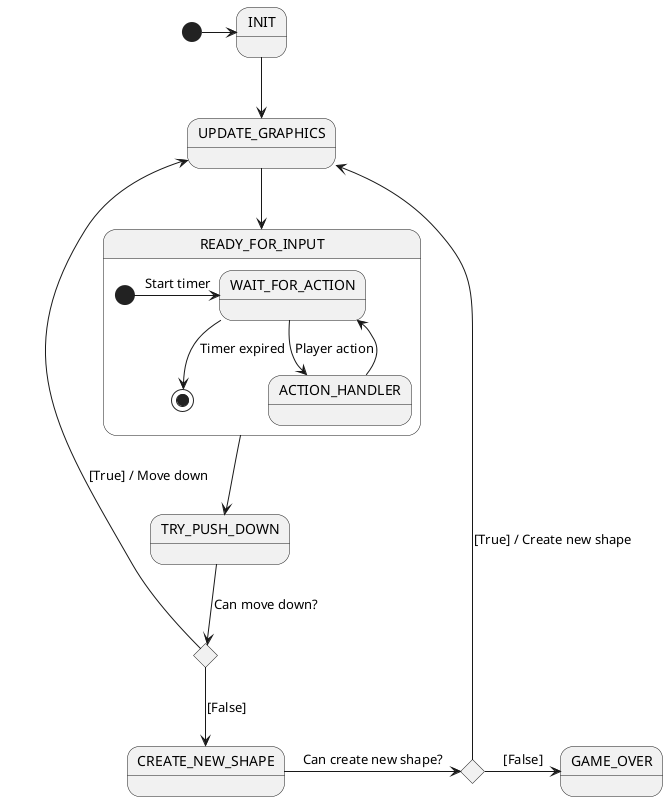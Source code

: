 @startuml

    state C1 <<choice>>
    state C2 <<choice>>
    
    [*] -> INIT
    INIT --> UPDATE_GRAPHICS
    UPDATE_GRAPHICS --> READY_FOR_INPUT
    READY_FOR_INPUT --> TRY_PUSH_DOWN

    TRY_PUSH_DOWN --> C1 : Can move down?
    C1 --> UPDATE_GRAPHICS : [True] / Move down
    C1 --> CREATE_NEW_SHAPE : [False]

    CREATE_NEW_SHAPE -> C2 : Can create new shape?
    C2 --> UPDATE_GRAPHICS : [True] / Create new shape
    C2 -> GAME_OVER : [False]

    state READY_FOR_INPUT {
        [*] -> WAIT_FOR_ACTION : Start timer
        WAIT_FOR_ACTION --> [*] : Timer expired
        WAIT_FOR_ACTION --> ACTION_HANDLER : Player action
        ACTION_HANDLER --> WAIT_FOR_ACTION
    }

@enduml